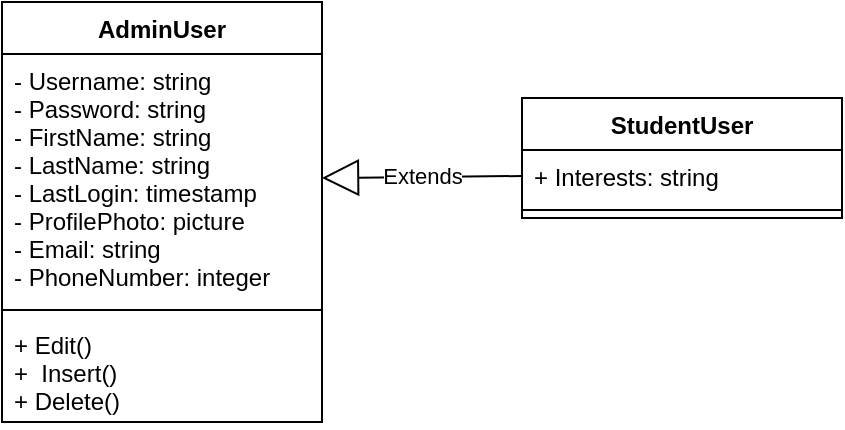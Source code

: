 <mxfile version="10.6.7" type="github"><diagram id="EZ0TvLRl_FJyKpVmewVS" name="Page-1"><mxGraphModel dx="754" dy="467" grid="1" gridSize="10" guides="1" tooltips="1" connect="1" arrows="1" fold="1" page="1" pageScale="1" pageWidth="827" pageHeight="1169" background="none" math="0" shadow="0"><root><mxCell id="0"/><mxCell id="1" parent="0"/><mxCell id="pB6b74sO9JJKDSf5eKgj-1" value="AdminUser" style="swimlane;fontStyle=1;align=center;verticalAlign=top;childLayout=stackLayout;horizontal=1;startSize=26;horizontalStack=0;resizeParent=1;resizeParentMax=0;resizeLast=0;collapsible=1;marginBottom=0;" parent="1" vertex="1"><mxGeometry x="70" y="40" width="160" height="210" as="geometry"/></mxCell><mxCell id="pB6b74sO9JJKDSf5eKgj-2" value="- Username: string&#10;- Password: string&#10;- FirstName: string&#10;- LastName: string&#10;- LastLogin: timestamp&#10;- ProfilePhoto: picture&#10;- Email: string&#10;- PhoneNumber: integer&#10;" style="text;strokeColor=none;fillColor=none;align=left;verticalAlign=top;spacingLeft=4;spacingRight=4;overflow=hidden;rotatable=0;points=[[0,0.5],[1,0.5]];portConstraint=eastwest;" parent="pB6b74sO9JJKDSf5eKgj-1" vertex="1"><mxGeometry y="26" width="160" height="124" as="geometry"/></mxCell><mxCell id="pB6b74sO9JJKDSf5eKgj-3" value="" style="line;strokeWidth=1;fillColor=none;align=left;verticalAlign=middle;spacingTop=-1;spacingLeft=3;spacingRight=3;rotatable=0;labelPosition=right;points=[];portConstraint=eastwest;" parent="pB6b74sO9JJKDSf5eKgj-1" vertex="1"><mxGeometry y="150" width="160" height="8" as="geometry"/></mxCell><mxCell id="pB6b74sO9JJKDSf5eKgj-4" value="+ Edit()&#10;+  Insert()&#10;+ Delete()" style="text;strokeColor=none;fillColor=none;align=left;verticalAlign=top;spacingLeft=4;spacingRight=4;overflow=hidden;rotatable=0;points=[[0,0.5],[1,0.5]];portConstraint=eastwest;" parent="pB6b74sO9JJKDSf5eKgj-1" vertex="1"><mxGeometry y="158" width="160" height="52" as="geometry"/></mxCell><mxCell id="0-Y18pILD7j_gmOXSkXL-7" value="StudentUser" style="swimlane;fontStyle=1;align=center;verticalAlign=top;childLayout=stackLayout;horizontal=1;startSize=26;horizontalStack=0;resizeParent=1;resizeParentMax=0;resizeLast=0;collapsible=1;marginBottom=0;" parent="1" vertex="1"><mxGeometry x="330" y="88" width="160" height="60" as="geometry"/></mxCell><mxCell id="0-Y18pILD7j_gmOXSkXL-8" value="+ Interests: string" style="text;strokeColor=none;fillColor=none;align=left;verticalAlign=top;spacingLeft=4;spacingRight=4;overflow=hidden;rotatable=0;points=[[0,0.5],[1,0.5]];portConstraint=eastwest;" parent="0-Y18pILD7j_gmOXSkXL-7" vertex="1"><mxGeometry y="26" width="160" height="26" as="geometry"/></mxCell><mxCell id="0-Y18pILD7j_gmOXSkXL-9" value="" style="line;strokeWidth=1;fillColor=none;align=left;verticalAlign=middle;spacingTop=-1;spacingLeft=3;spacingRight=3;rotatable=0;labelPosition=right;points=[];portConstraint=eastwest;" parent="0-Y18pILD7j_gmOXSkXL-7" vertex="1"><mxGeometry y="52" width="160" height="8" as="geometry"/></mxCell><mxCell id="0-Y18pILD7j_gmOXSkXL-11" value="Extends" style="endArrow=block;endSize=16;endFill=0;html=1;exitX=0;exitY=0.5;exitDx=0;exitDy=0;entryX=1;entryY=0.5;entryDx=0;entryDy=0;" parent="1" source="0-Y18pILD7j_gmOXSkXL-8" target="pB6b74sO9JJKDSf5eKgj-2" edge="1"><mxGeometry width="160" relative="1" as="geometry"><mxPoint x="250" y="170" as="sourcePoint"/><mxPoint x="410" y="170" as="targetPoint"/></mxGeometry></mxCell></root></mxGraphModel></diagram></mxfile>